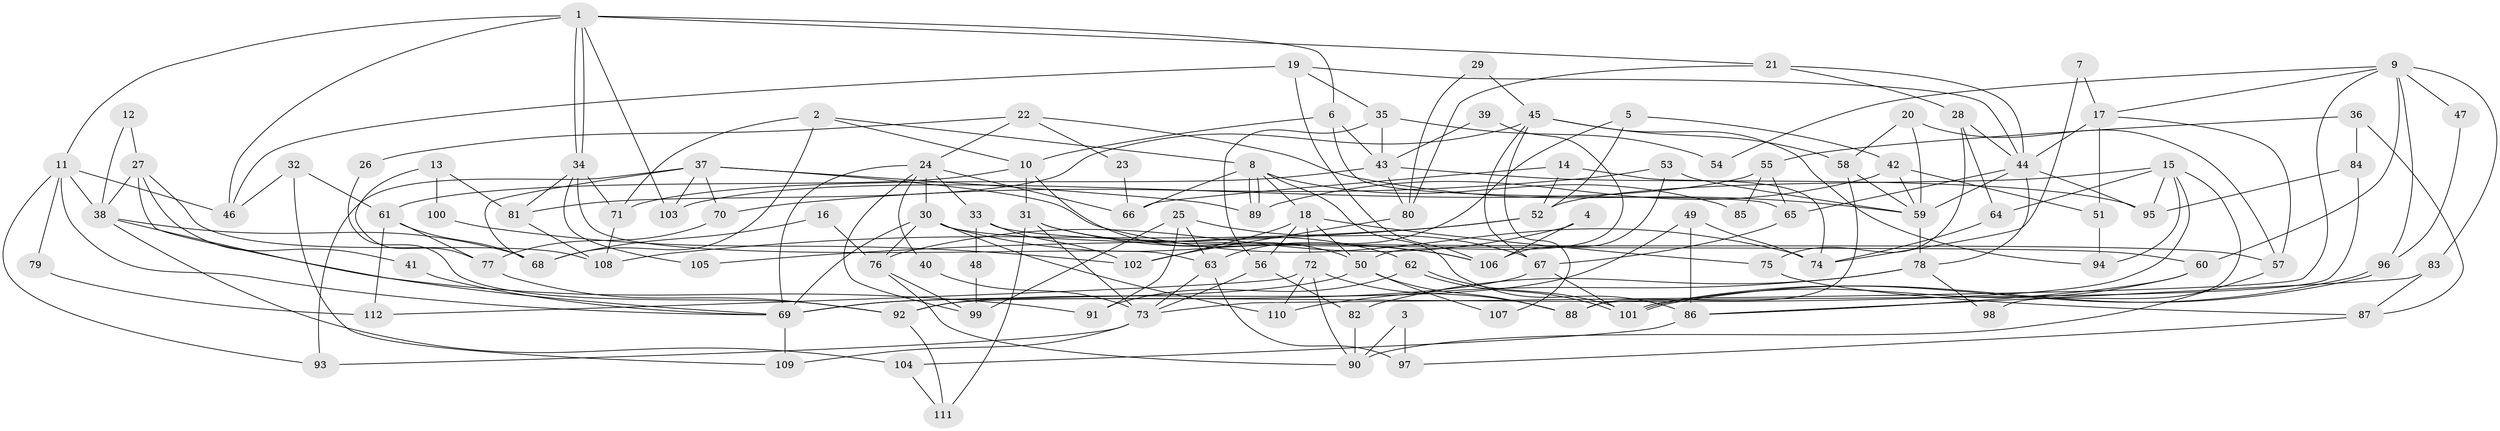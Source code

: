 // coarse degree distribution, {8: 0.08108108108108109, 4: 0.16216216216216217, 3: 0.10810810810810811, 2: 0.1891891891891892, 5: 0.1891891891891892, 7: 0.08108108108108109, 9: 0.06756756756756757, 6: 0.0945945945945946, 1: 0.013513513513513514, 10: 0.013513513513513514}
// Generated by graph-tools (version 1.1) at 2025/42/03/06/25 10:42:00]
// undirected, 112 vertices, 224 edges
graph export_dot {
graph [start="1"]
  node [color=gray90,style=filled];
  1;
  2;
  3;
  4;
  5;
  6;
  7;
  8;
  9;
  10;
  11;
  12;
  13;
  14;
  15;
  16;
  17;
  18;
  19;
  20;
  21;
  22;
  23;
  24;
  25;
  26;
  27;
  28;
  29;
  30;
  31;
  32;
  33;
  34;
  35;
  36;
  37;
  38;
  39;
  40;
  41;
  42;
  43;
  44;
  45;
  46;
  47;
  48;
  49;
  50;
  51;
  52;
  53;
  54;
  55;
  56;
  57;
  58;
  59;
  60;
  61;
  62;
  63;
  64;
  65;
  66;
  67;
  68;
  69;
  70;
  71;
  72;
  73;
  74;
  75;
  76;
  77;
  78;
  79;
  80;
  81;
  82;
  83;
  84;
  85;
  86;
  87;
  88;
  89;
  90;
  91;
  92;
  93;
  94;
  95;
  96;
  97;
  98;
  99;
  100;
  101;
  102;
  103;
  104;
  105;
  106;
  107;
  108;
  109;
  110;
  111;
  112;
  1 -- 6;
  1 -- 34;
  1 -- 34;
  1 -- 11;
  1 -- 21;
  1 -- 46;
  1 -- 103;
  2 -- 8;
  2 -- 68;
  2 -- 10;
  2 -- 71;
  3 -- 97;
  3 -- 90;
  4 -- 76;
  4 -- 106;
  5 -- 63;
  5 -- 42;
  5 -- 52;
  6 -- 10;
  6 -- 43;
  6 -- 65;
  7 -- 17;
  7 -- 74;
  8 -- 89;
  8 -- 89;
  8 -- 18;
  8 -- 66;
  8 -- 85;
  8 -- 86;
  9 -- 73;
  9 -- 60;
  9 -- 17;
  9 -- 47;
  9 -- 54;
  9 -- 83;
  9 -- 96;
  10 -- 50;
  10 -- 31;
  10 -- 61;
  11 -- 46;
  11 -- 38;
  11 -- 69;
  11 -- 79;
  11 -- 93;
  12 -- 27;
  12 -- 38;
  13 -- 77;
  13 -- 81;
  13 -- 100;
  14 -- 74;
  14 -- 52;
  14 -- 66;
  15 -- 95;
  15 -- 52;
  15 -- 64;
  15 -- 92;
  15 -- 94;
  15 -- 98;
  16 -- 76;
  16 -- 68;
  17 -- 44;
  17 -- 51;
  17 -- 57;
  18 -- 75;
  18 -- 50;
  18 -- 56;
  18 -- 72;
  18 -- 102;
  19 -- 106;
  19 -- 44;
  19 -- 35;
  19 -- 46;
  20 -- 57;
  20 -- 59;
  20 -- 58;
  21 -- 80;
  21 -- 28;
  21 -- 44;
  22 -- 24;
  22 -- 59;
  22 -- 23;
  22 -- 26;
  23 -- 66;
  24 -- 69;
  24 -- 66;
  24 -- 30;
  24 -- 33;
  24 -- 40;
  24 -- 99;
  25 -- 91;
  25 -- 67;
  25 -- 63;
  25 -- 99;
  26 -- 92;
  27 -- 108;
  27 -- 69;
  27 -- 38;
  27 -- 41;
  28 -- 44;
  28 -- 64;
  28 -- 75;
  29 -- 80;
  29 -- 45;
  30 -- 60;
  30 -- 69;
  30 -- 76;
  30 -- 106;
  30 -- 110;
  31 -- 73;
  31 -- 62;
  31 -- 106;
  31 -- 111;
  32 -- 61;
  32 -- 46;
  32 -- 109;
  33 -- 57;
  33 -- 48;
  33 -- 102;
  34 -- 63;
  34 -- 71;
  34 -- 81;
  34 -- 105;
  35 -- 56;
  35 -- 43;
  35 -- 54;
  36 -- 55;
  36 -- 84;
  36 -- 87;
  37 -- 70;
  37 -- 93;
  37 -- 68;
  37 -- 74;
  37 -- 89;
  37 -- 103;
  38 -- 68;
  38 -- 91;
  38 -- 104;
  39 -- 50;
  39 -- 43;
  40 -- 73;
  41 -- 69;
  42 -- 89;
  42 -- 51;
  42 -- 59;
  43 -- 71;
  43 -- 80;
  43 -- 95;
  44 -- 65;
  44 -- 59;
  44 -- 78;
  44 -- 95;
  45 -- 58;
  45 -- 67;
  45 -- 81;
  45 -- 94;
  45 -- 107;
  47 -- 96;
  48 -- 99;
  49 -- 74;
  49 -- 86;
  49 -- 92;
  50 -- 88;
  50 -- 69;
  50 -- 107;
  51 -- 94;
  52 -- 108;
  52 -- 105;
  53 -- 106;
  53 -- 59;
  53 -- 70;
  55 -- 103;
  55 -- 65;
  55 -- 85;
  56 -- 82;
  56 -- 73;
  57 -- 90;
  58 -- 59;
  58 -- 88;
  59 -- 78;
  60 -- 101;
  60 -- 86;
  61 -- 68;
  61 -- 77;
  61 -- 112;
  62 -- 101;
  62 -- 101;
  62 -- 91;
  63 -- 73;
  63 -- 97;
  64 -- 74;
  65 -- 67;
  67 -- 69;
  67 -- 101;
  69 -- 109;
  70 -- 77;
  71 -- 108;
  72 -- 110;
  72 -- 88;
  72 -- 90;
  72 -- 112;
  73 -- 109;
  73 -- 93;
  75 -- 87;
  76 -- 99;
  76 -- 90;
  77 -- 92;
  78 -- 82;
  78 -- 98;
  78 -- 110;
  79 -- 112;
  80 -- 102;
  81 -- 108;
  82 -- 90;
  83 -- 86;
  83 -- 87;
  84 -- 88;
  84 -- 95;
  86 -- 104;
  87 -- 97;
  92 -- 111;
  96 -- 101;
  96 -- 101;
  100 -- 102;
  104 -- 111;
}
